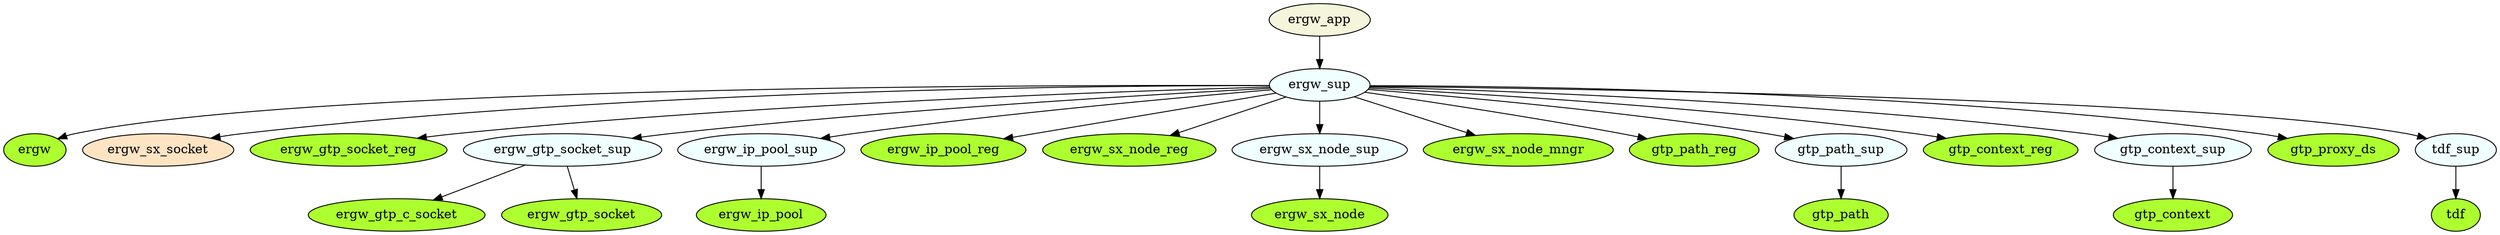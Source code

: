 digraph ergw_supervision_tree {
{ 
node [shape=oval style=filled]
ergw_app [fillcolor=beige] 
ergw_sup [fillcolor=azure]
ergw [fillcolor=greenyellow]
ergw_sx_socket [fillcolor=bisque]
ergw_gtp_c_socket [fillcolor=greenyellow]
ergw_gtp_socket_reg [fillcolor=greenyellow]
ergw_gtp_socket_sup [fillcolor=azure]
ergw_gtp_socket [fillcolor=greenyellow]
ergw_ip_pool_sup [fillcolor=azure]
ergw_ip_pool_reg [fillcolor = greenyellow]
ergw_ip_pool [fillcolor = greenyellow]
ergw_sx_node_reg [fillcolor=greenyellow]
ergw_sx_node_sup [fillcolor=azure]
ergw_sx_node_mngr [fillcolor=greenyellow]
ergw_sx_node [fillcolor=greenyellow]
gtp_path_reg [fillcolor=greenyellow]
gtp_path_sup [fillcolor=azure] 
gtp_path [fillcolor=greenyellow]
gtp_context_reg [fillcolor=greenyellow]
gtp_context_sup [fillcolor=azure]
gtp_context [fillcolor=greenyellow]
gtp_proxy_ds [fillcolor=greenyellow]
tdf_sup [fillcolor=azure]
tdf [fillcolor=greenyellow]
}
ergw_app -> ergw_sup
ergw_sup -> {gtp_path_reg gtp_path_sup gtp_context_reg gtp_context_sup tdf_sup ergw_gtp_socket_reg ergw_gtp_socket_sup ergw_sx_node_reg ergw_sx_node_sup ergw_sx_node_mngr  gtp_proxy_ds ergw_ip_pool_reg ergw_ip_pool_sup ergw} 
ergw_sup -> ergw_sx_socket
ergw_gtp_socket_sup -> {ergw_gtp_socket ergw_gtp_c_socket}
ergw_ip_pool_sup -> ergw_ip_pool
ergw_sx_node_sup -> ergw_sx_node
gtp_context_sup -> gtp_context
gtp_path_sup -> gtp_path
tdf_sup -> tdf
}
